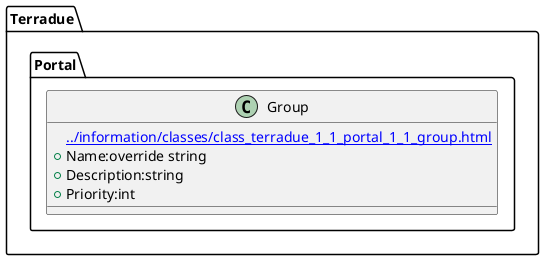 @startuml
set namespaceSeparator ::
class Terradue::Portal::Group {
[[../information/classes/class_terradue_1_1_portal_1_1_group.html]]
 +Name:override string
 +Description:string
 +Priority:int
}
@enduml
